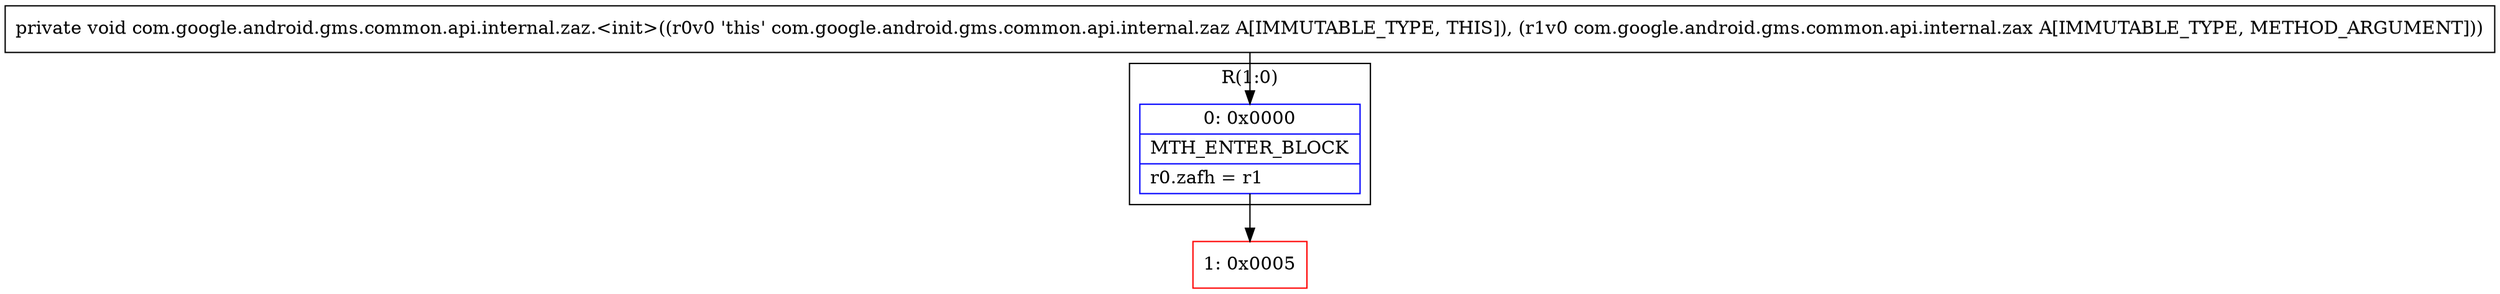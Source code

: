 digraph "CFG forcom.google.android.gms.common.api.internal.zaz.\<init\>(Lcom\/google\/android\/gms\/common\/api\/internal\/zax;)V" {
subgraph cluster_Region_1330394460 {
label = "R(1:0)";
node [shape=record,color=blue];
Node_0 [shape=record,label="{0\:\ 0x0000|MTH_ENTER_BLOCK\l|r0.zafh = r1\l}"];
}
Node_1 [shape=record,color=red,label="{1\:\ 0x0005}"];
MethodNode[shape=record,label="{private void com.google.android.gms.common.api.internal.zaz.\<init\>((r0v0 'this' com.google.android.gms.common.api.internal.zaz A[IMMUTABLE_TYPE, THIS]), (r1v0 com.google.android.gms.common.api.internal.zax A[IMMUTABLE_TYPE, METHOD_ARGUMENT])) }"];
MethodNode -> Node_0;
Node_0 -> Node_1;
}

